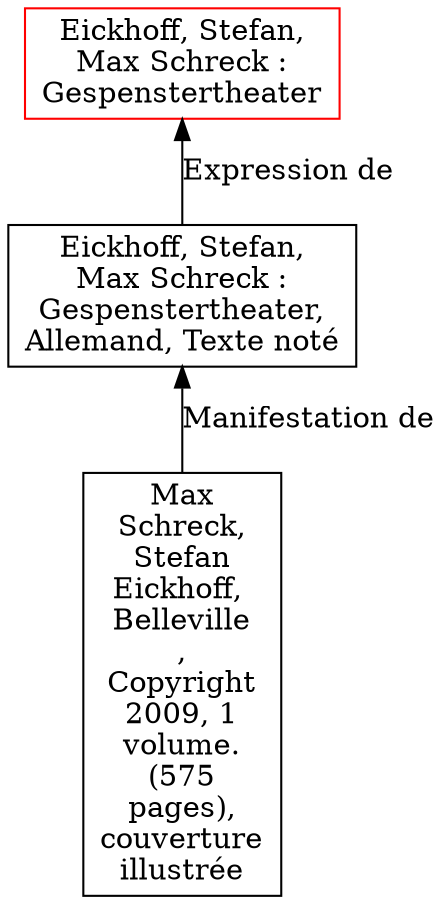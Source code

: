 // Notice UMLRM0132
digraph UMLRM0132 {
	node [align=left shape=rect]
	size="20,20"
	rankdir=BT
	UMLRM0132 [label="Eickhoff, Stefan,
Max Schreck :
Gespenstertheater" color=red]
	UMLRM0133 [label="Eickhoff, Stefan,
Max Schreck :
Gespenstertheater,
Allemand, Texte noté"]
	UMLRM0133 -> UMLRM0132 [label="Expression de"]
	UMLRM0134 [label="Max
Schreck,
Stefan
Eickhoff, 
Belleville
,
Copyright
2009, 1
volume.
(575
pages),
couverture
illustrée"]
	UMLRM0134 -> UMLRM0133 [label="Manifestation de"]
}
